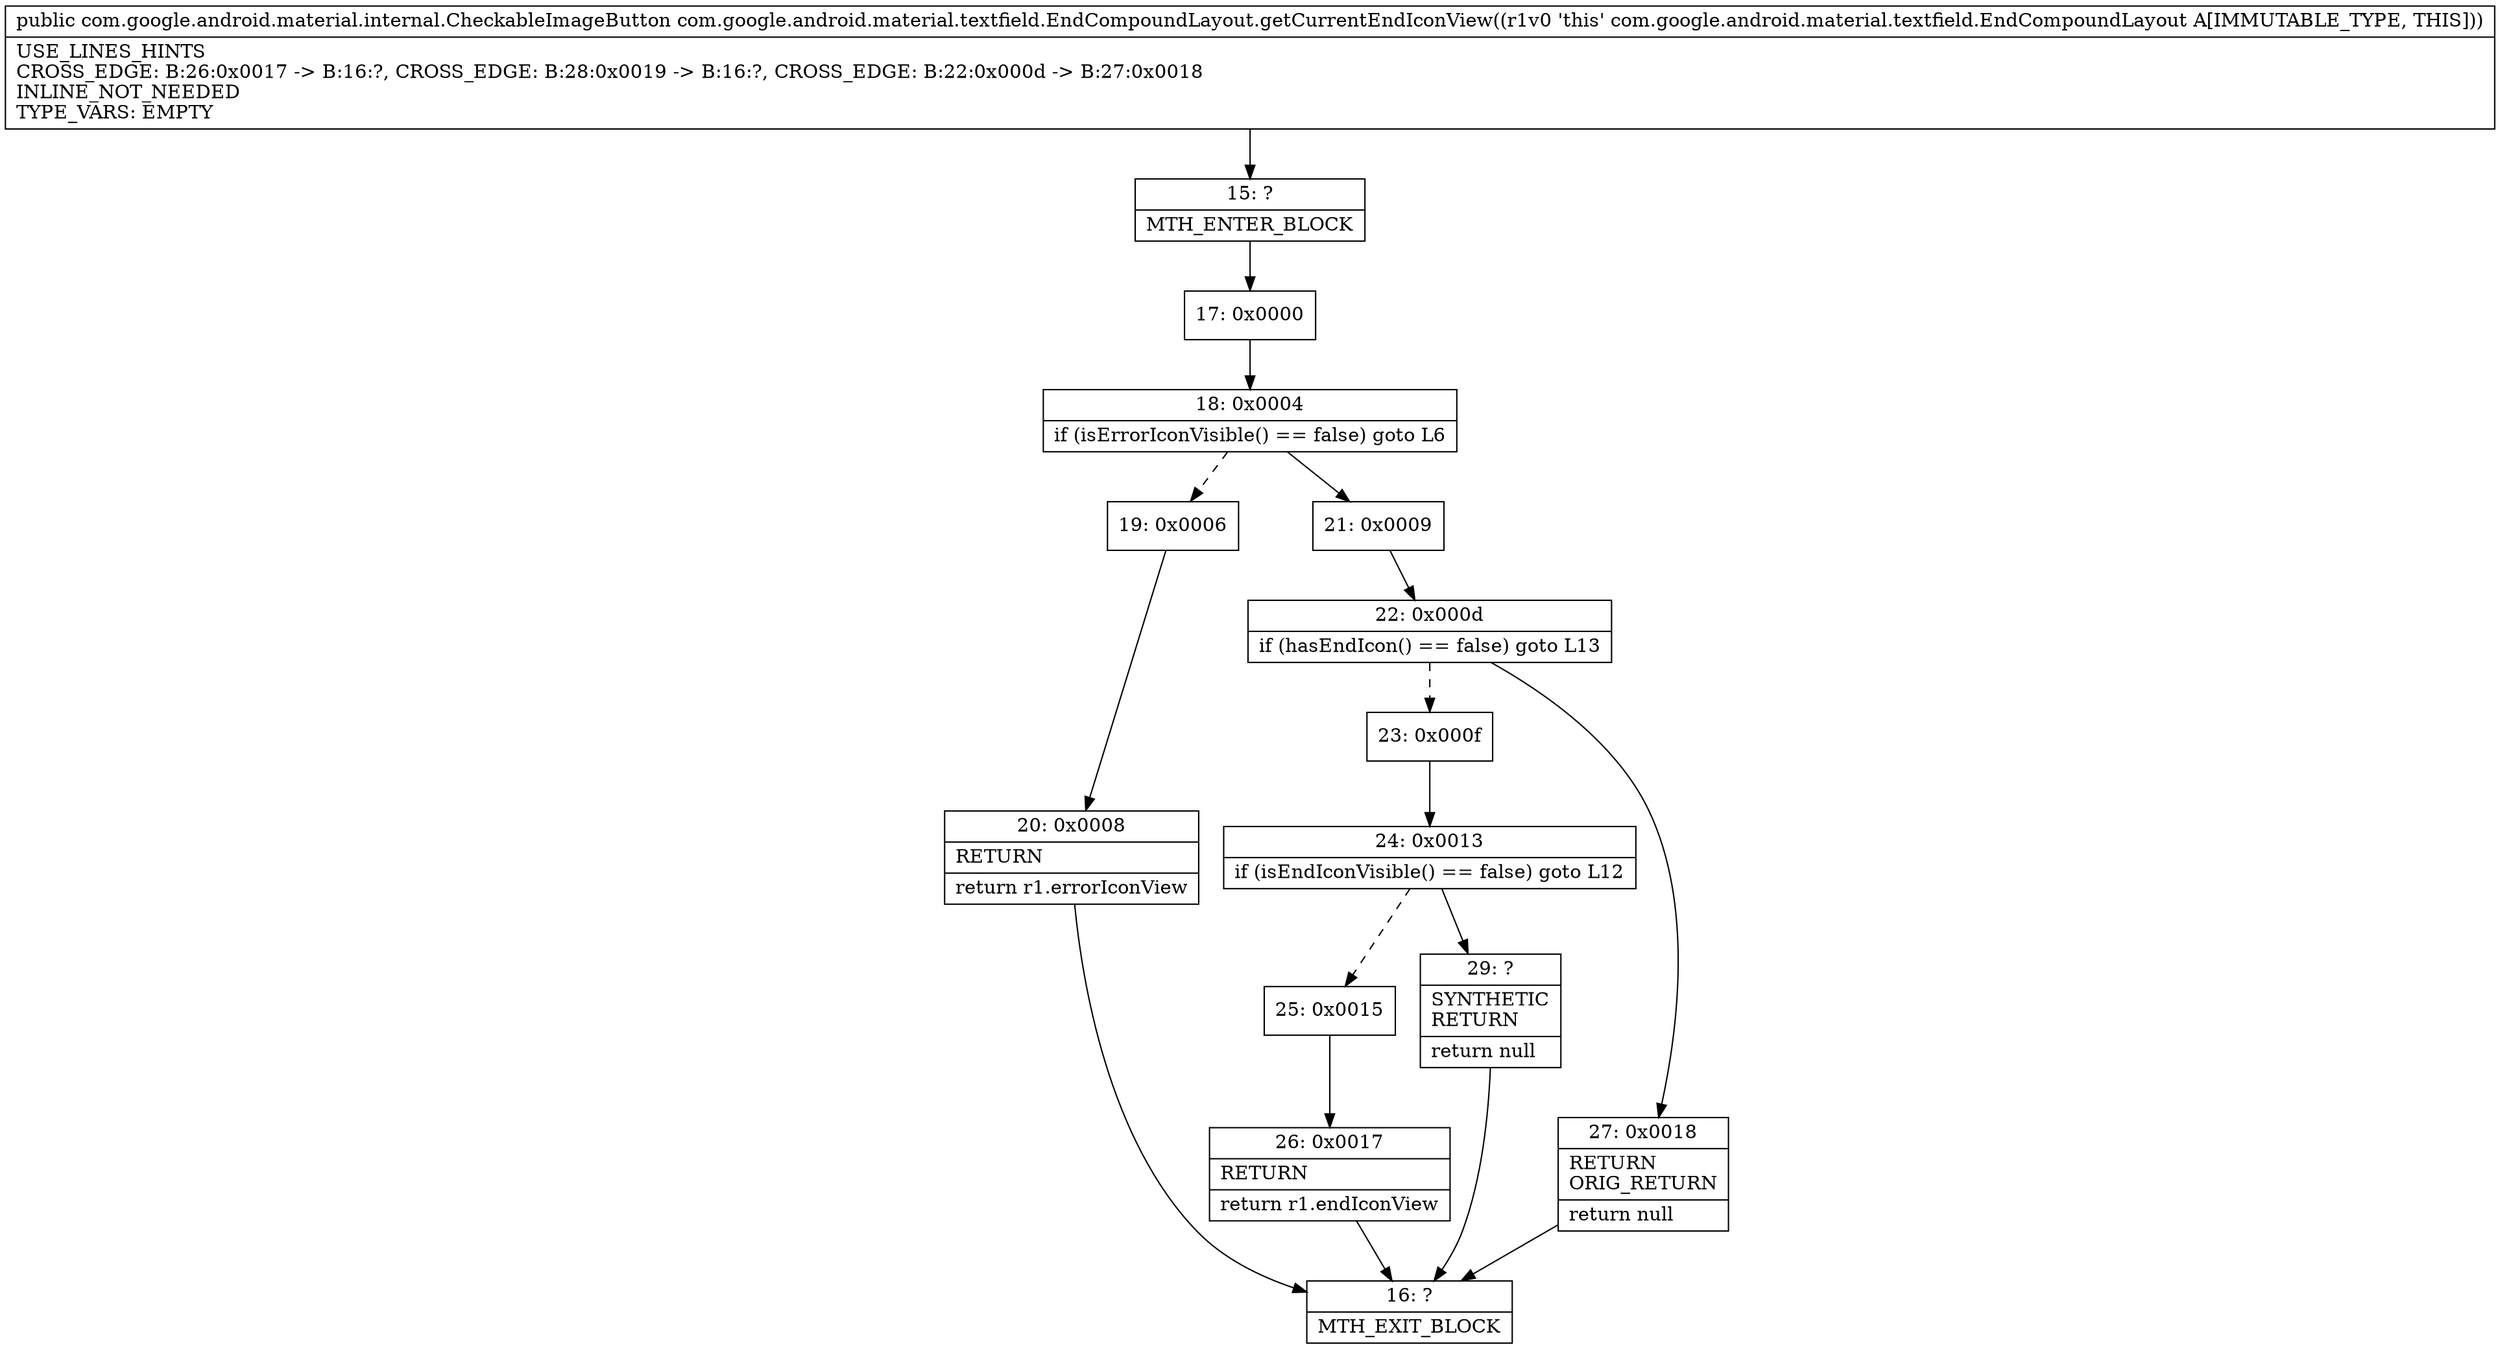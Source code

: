 digraph "CFG forcom.google.android.material.textfield.EndCompoundLayout.getCurrentEndIconView()Lcom\/google\/android\/material\/internal\/CheckableImageButton;" {
Node_15 [shape=record,label="{15\:\ ?|MTH_ENTER_BLOCK\l}"];
Node_17 [shape=record,label="{17\:\ 0x0000}"];
Node_18 [shape=record,label="{18\:\ 0x0004|if (isErrorIconVisible() == false) goto L6\l}"];
Node_19 [shape=record,label="{19\:\ 0x0006}"];
Node_20 [shape=record,label="{20\:\ 0x0008|RETURN\l|return r1.errorIconView\l}"];
Node_16 [shape=record,label="{16\:\ ?|MTH_EXIT_BLOCK\l}"];
Node_21 [shape=record,label="{21\:\ 0x0009}"];
Node_22 [shape=record,label="{22\:\ 0x000d|if (hasEndIcon() == false) goto L13\l}"];
Node_23 [shape=record,label="{23\:\ 0x000f}"];
Node_24 [shape=record,label="{24\:\ 0x0013|if (isEndIconVisible() == false) goto L12\l}"];
Node_25 [shape=record,label="{25\:\ 0x0015}"];
Node_26 [shape=record,label="{26\:\ 0x0017|RETURN\l|return r1.endIconView\l}"];
Node_29 [shape=record,label="{29\:\ ?|SYNTHETIC\lRETURN\l|return null\l}"];
Node_27 [shape=record,label="{27\:\ 0x0018|RETURN\lORIG_RETURN\l|return null\l}"];
MethodNode[shape=record,label="{public com.google.android.material.internal.CheckableImageButton com.google.android.material.textfield.EndCompoundLayout.getCurrentEndIconView((r1v0 'this' com.google.android.material.textfield.EndCompoundLayout A[IMMUTABLE_TYPE, THIS]))  | USE_LINES_HINTS\lCROSS_EDGE: B:26:0x0017 \-\> B:16:?, CROSS_EDGE: B:28:0x0019 \-\> B:16:?, CROSS_EDGE: B:22:0x000d \-\> B:27:0x0018\lINLINE_NOT_NEEDED\lTYPE_VARS: EMPTY\l}"];
MethodNode -> Node_15;Node_15 -> Node_17;
Node_17 -> Node_18;
Node_18 -> Node_19[style=dashed];
Node_18 -> Node_21;
Node_19 -> Node_20;
Node_20 -> Node_16;
Node_21 -> Node_22;
Node_22 -> Node_23[style=dashed];
Node_22 -> Node_27;
Node_23 -> Node_24;
Node_24 -> Node_25[style=dashed];
Node_24 -> Node_29;
Node_25 -> Node_26;
Node_26 -> Node_16;
Node_29 -> Node_16;
Node_27 -> Node_16;
}


